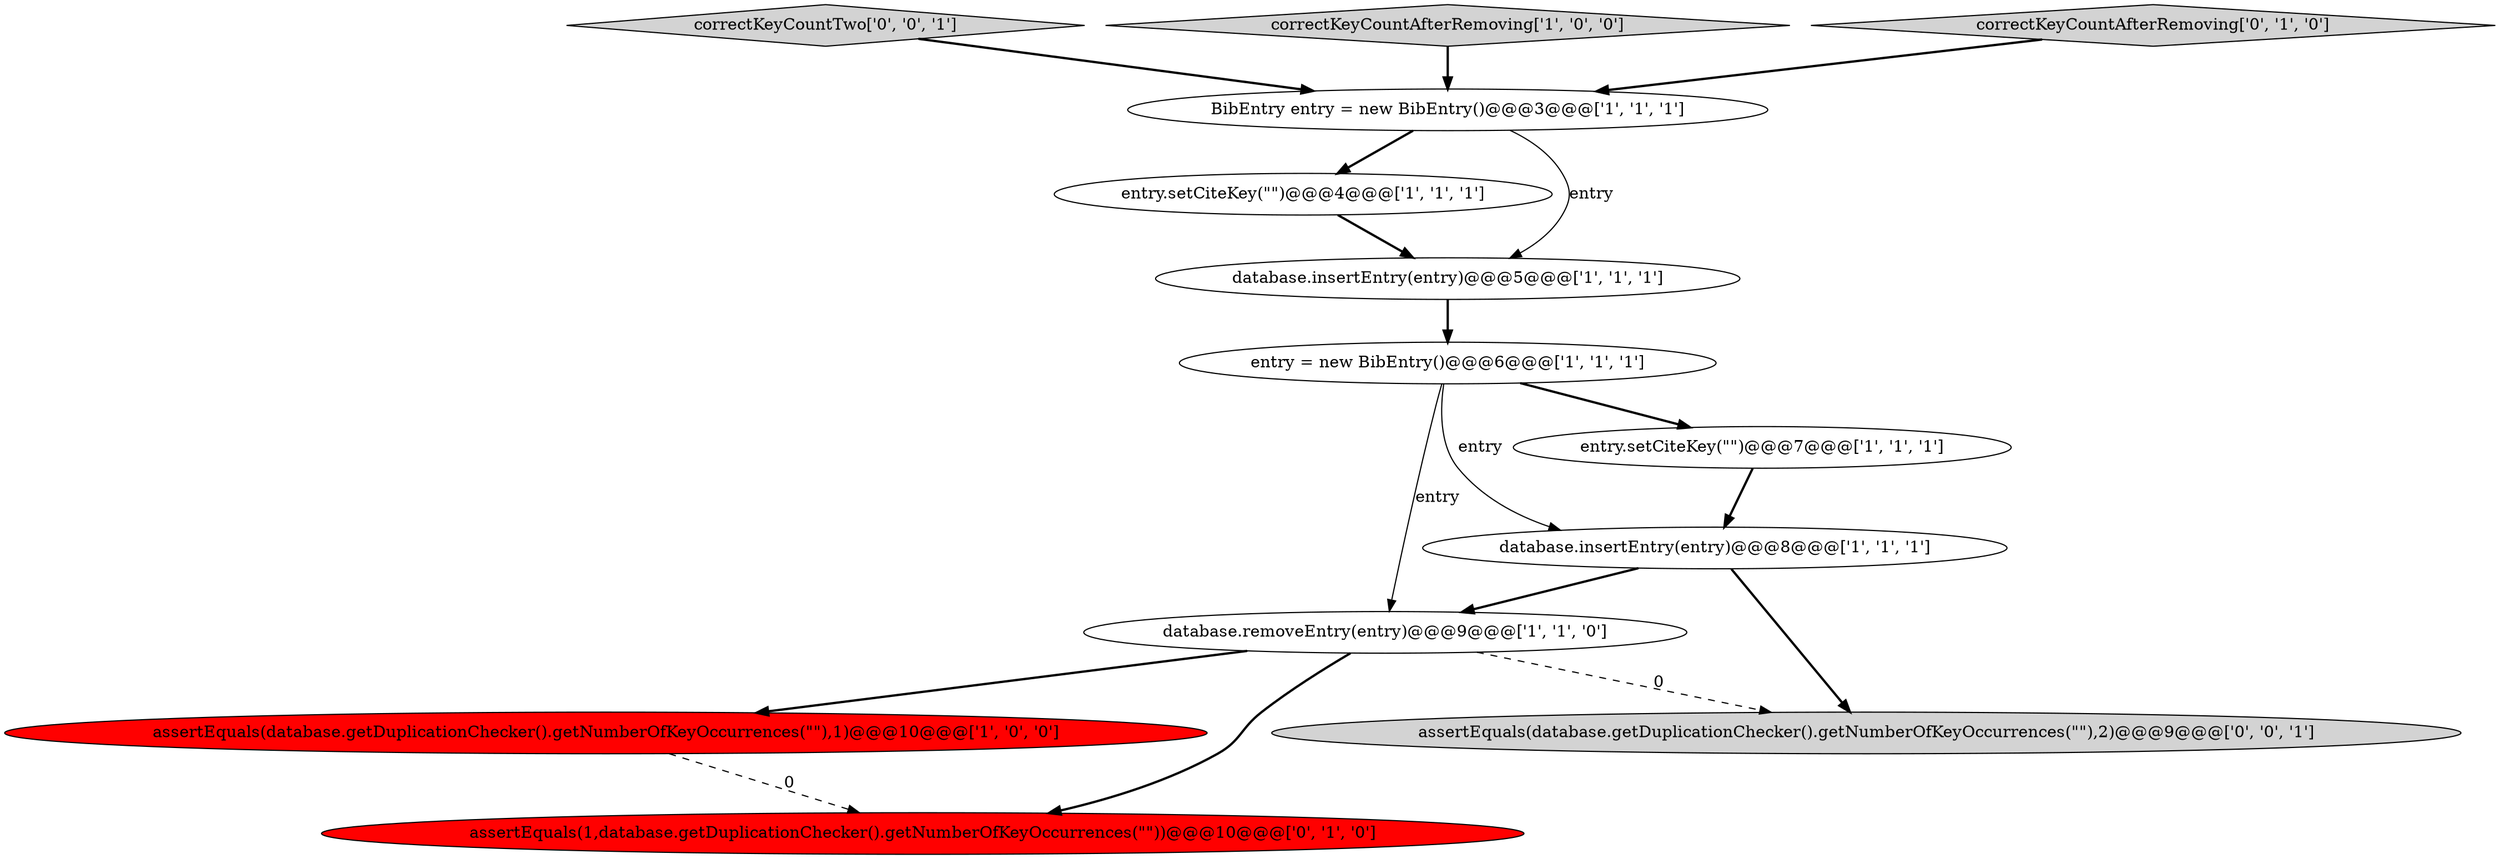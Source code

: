 digraph {
5 [style = filled, label = "database.removeEntry(entry)@@@9@@@['1', '1', '0']", fillcolor = white, shape = ellipse image = "AAA0AAABBB1BBB"];
11 [style = filled, label = "correctKeyCountTwo['0', '0', '1']", fillcolor = lightgray, shape = diamond image = "AAA0AAABBB3BBB"];
8 [style = filled, label = "BibEntry entry = new BibEntry()@@@3@@@['1', '1', '1']", fillcolor = white, shape = ellipse image = "AAA0AAABBB1BBB"];
12 [style = filled, label = "assertEquals(database.getDuplicationChecker().getNumberOfKeyOccurrences(\"\"),2)@@@9@@@['0', '0', '1']", fillcolor = lightgray, shape = ellipse image = "AAA0AAABBB3BBB"];
1 [style = filled, label = "correctKeyCountAfterRemoving['1', '0', '0']", fillcolor = lightgray, shape = diamond image = "AAA0AAABBB1BBB"];
0 [style = filled, label = "assertEquals(database.getDuplicationChecker().getNumberOfKeyOccurrences(\"\"),1)@@@10@@@['1', '0', '0']", fillcolor = red, shape = ellipse image = "AAA1AAABBB1BBB"];
3 [style = filled, label = "database.insertEntry(entry)@@@8@@@['1', '1', '1']", fillcolor = white, shape = ellipse image = "AAA0AAABBB1BBB"];
7 [style = filled, label = "entry = new BibEntry()@@@6@@@['1', '1', '1']", fillcolor = white, shape = ellipse image = "AAA0AAABBB1BBB"];
9 [style = filled, label = "correctKeyCountAfterRemoving['0', '1', '0']", fillcolor = lightgray, shape = diamond image = "AAA0AAABBB2BBB"];
2 [style = filled, label = "entry.setCiteKey(\"\")@@@7@@@['1', '1', '1']", fillcolor = white, shape = ellipse image = "AAA0AAABBB1BBB"];
6 [style = filled, label = "entry.setCiteKey(\"\")@@@4@@@['1', '1', '1']", fillcolor = white, shape = ellipse image = "AAA0AAABBB1BBB"];
4 [style = filled, label = "database.insertEntry(entry)@@@5@@@['1', '1', '1']", fillcolor = white, shape = ellipse image = "AAA0AAABBB1BBB"];
10 [style = filled, label = "assertEquals(1,database.getDuplicationChecker().getNumberOfKeyOccurrences(\"\"))@@@10@@@['0', '1', '0']", fillcolor = red, shape = ellipse image = "AAA1AAABBB2BBB"];
5->10 [style = bold, label=""];
6->4 [style = bold, label=""];
11->8 [style = bold, label=""];
3->5 [style = bold, label=""];
8->6 [style = bold, label=""];
5->12 [style = dashed, label="0"];
1->8 [style = bold, label=""];
3->12 [style = bold, label=""];
0->10 [style = dashed, label="0"];
5->0 [style = bold, label=""];
7->3 [style = solid, label="entry"];
9->8 [style = bold, label=""];
8->4 [style = solid, label="entry"];
7->2 [style = bold, label=""];
4->7 [style = bold, label=""];
7->5 [style = solid, label="entry"];
2->3 [style = bold, label=""];
}
